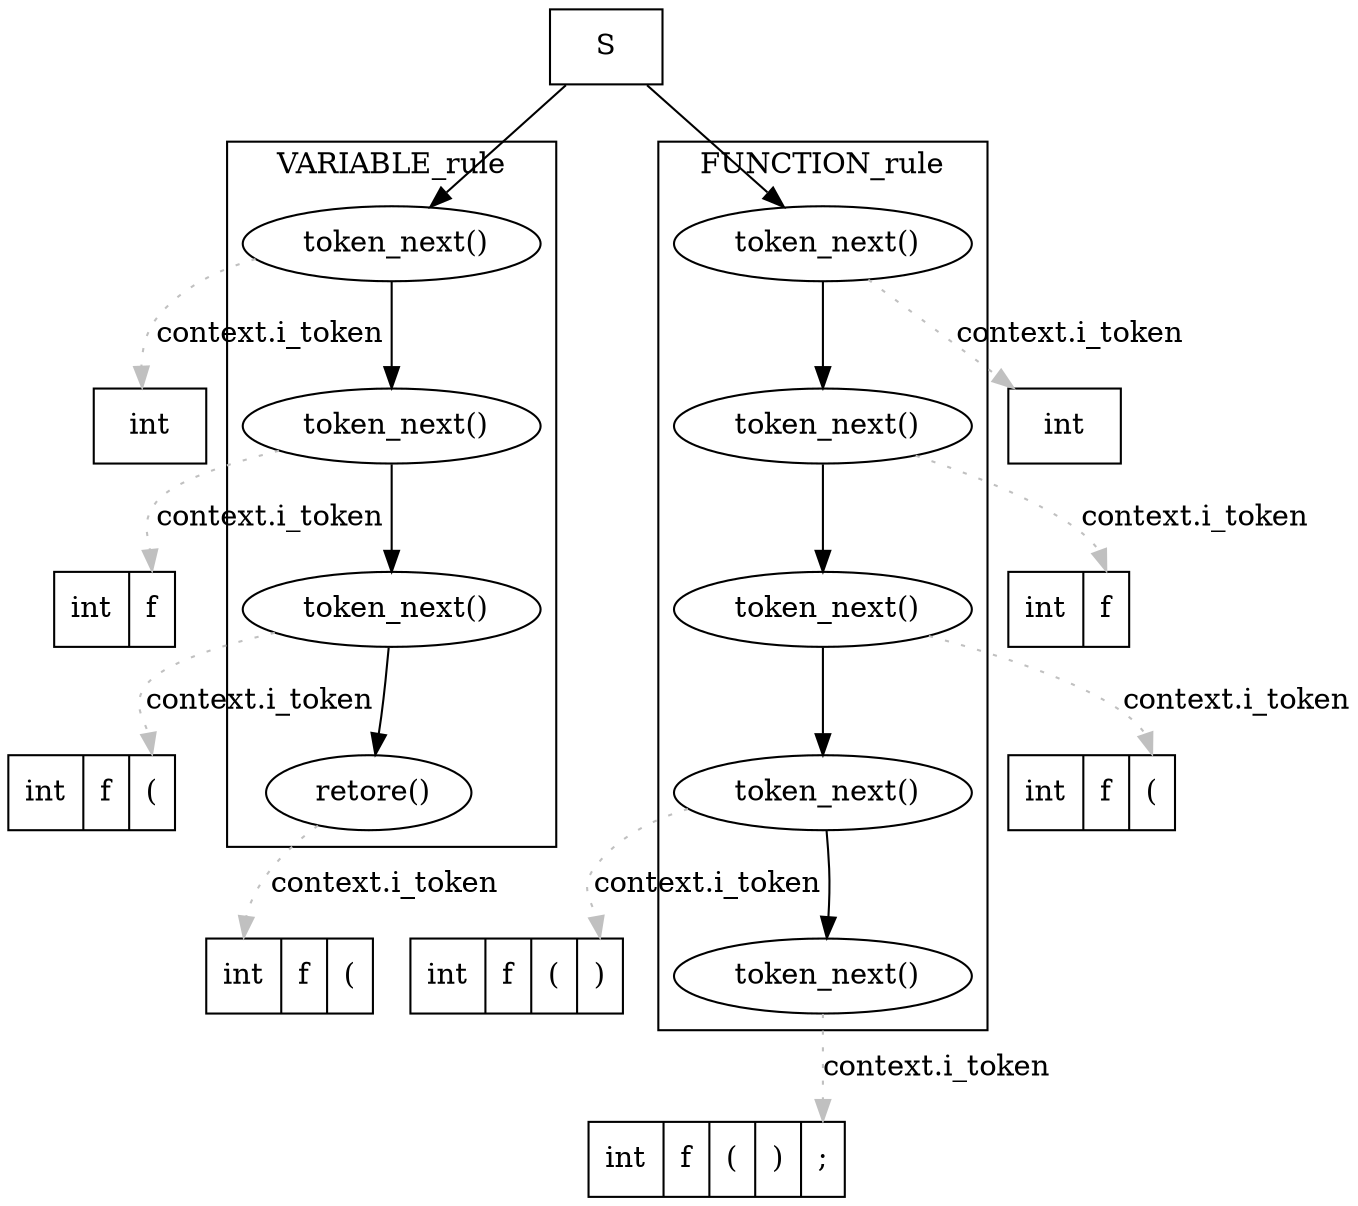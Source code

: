 digraph stack_01 {
//x,y
//	size="4,10!";

	node [shape = record];

  s [label="S"];

  s1 [label="<p>int"];
  s2 [label="int|<p>f}"];
  s3 [label="int|f|<p>("];
  s4 [label="<p>int|f|("];

  t1 [label=" token_next()", shape = "ellipse"];
  t2 [label=" token_next()", shape = "ellipse"];
  t3 [label=" token_next()", shape = "ellipse"];
  t4 [label=" retore()",     shape = "ellipse"];

  rankdir=TB;
  subgraph cluster_variable_rule {
    label="VARIABLE_rule";
    t1->t2;
    t2->t3;
    t3->t4;    
  }

  sf1 [label="<p>int"];
  sf2 [label="int|<p>f"];
  sf3 [label="int|f|<p>("];
  sf4 [label="int|f|(|<p>)"];
  sf5 [label="int|f|(|)|<p>;"];  

  tf1 [label=" token_next()", shape = "ellipse"];
  tf2 [label=" token_next()", shape = "ellipse"];
  tf3 [label=" token_next()", shape = "ellipse"];
  tf4 [label=" token_next()", shape = "ellipse"];
  tf5 [label=" token_next()", shape = "ellipse"];    
  
  subgraph cluster_function_rule {
    label="FUNCTION_rule";
    tf1->tf2;
    tf2->tf3;
    tf3->tf4;
    tf4->tf5;
  }

  s->t1;
  s->tf1;

  t1->s1:p [label="context.i_token"  , color = "gray", style="dotted"];
  t2->s2:p [label="context.i_token"  , color = "gray", style="dotted"];
  t3->s3:p [label="context.i_token"  , color = "gray", style="dotted"];
  t4->s4:p [label="context.i_token"  , color = "gray", style="dotted"];

  tf1->sf1:p [label="context.i_token"  , color = "gray", style="dotted"];
  tf2->sf2:p [label="context.i_token"  , color = "gray", style="dotted"];
  tf3->sf3:p [label="context.i_token"  , color = "gray", style="dotted"];
  tf4->sf4:p [label="context.i_token"  , color = "gray", style="dotted"];
  tf5->sf5:p [label="context.i_token"  , color = "gray", style="dotted"];
}
